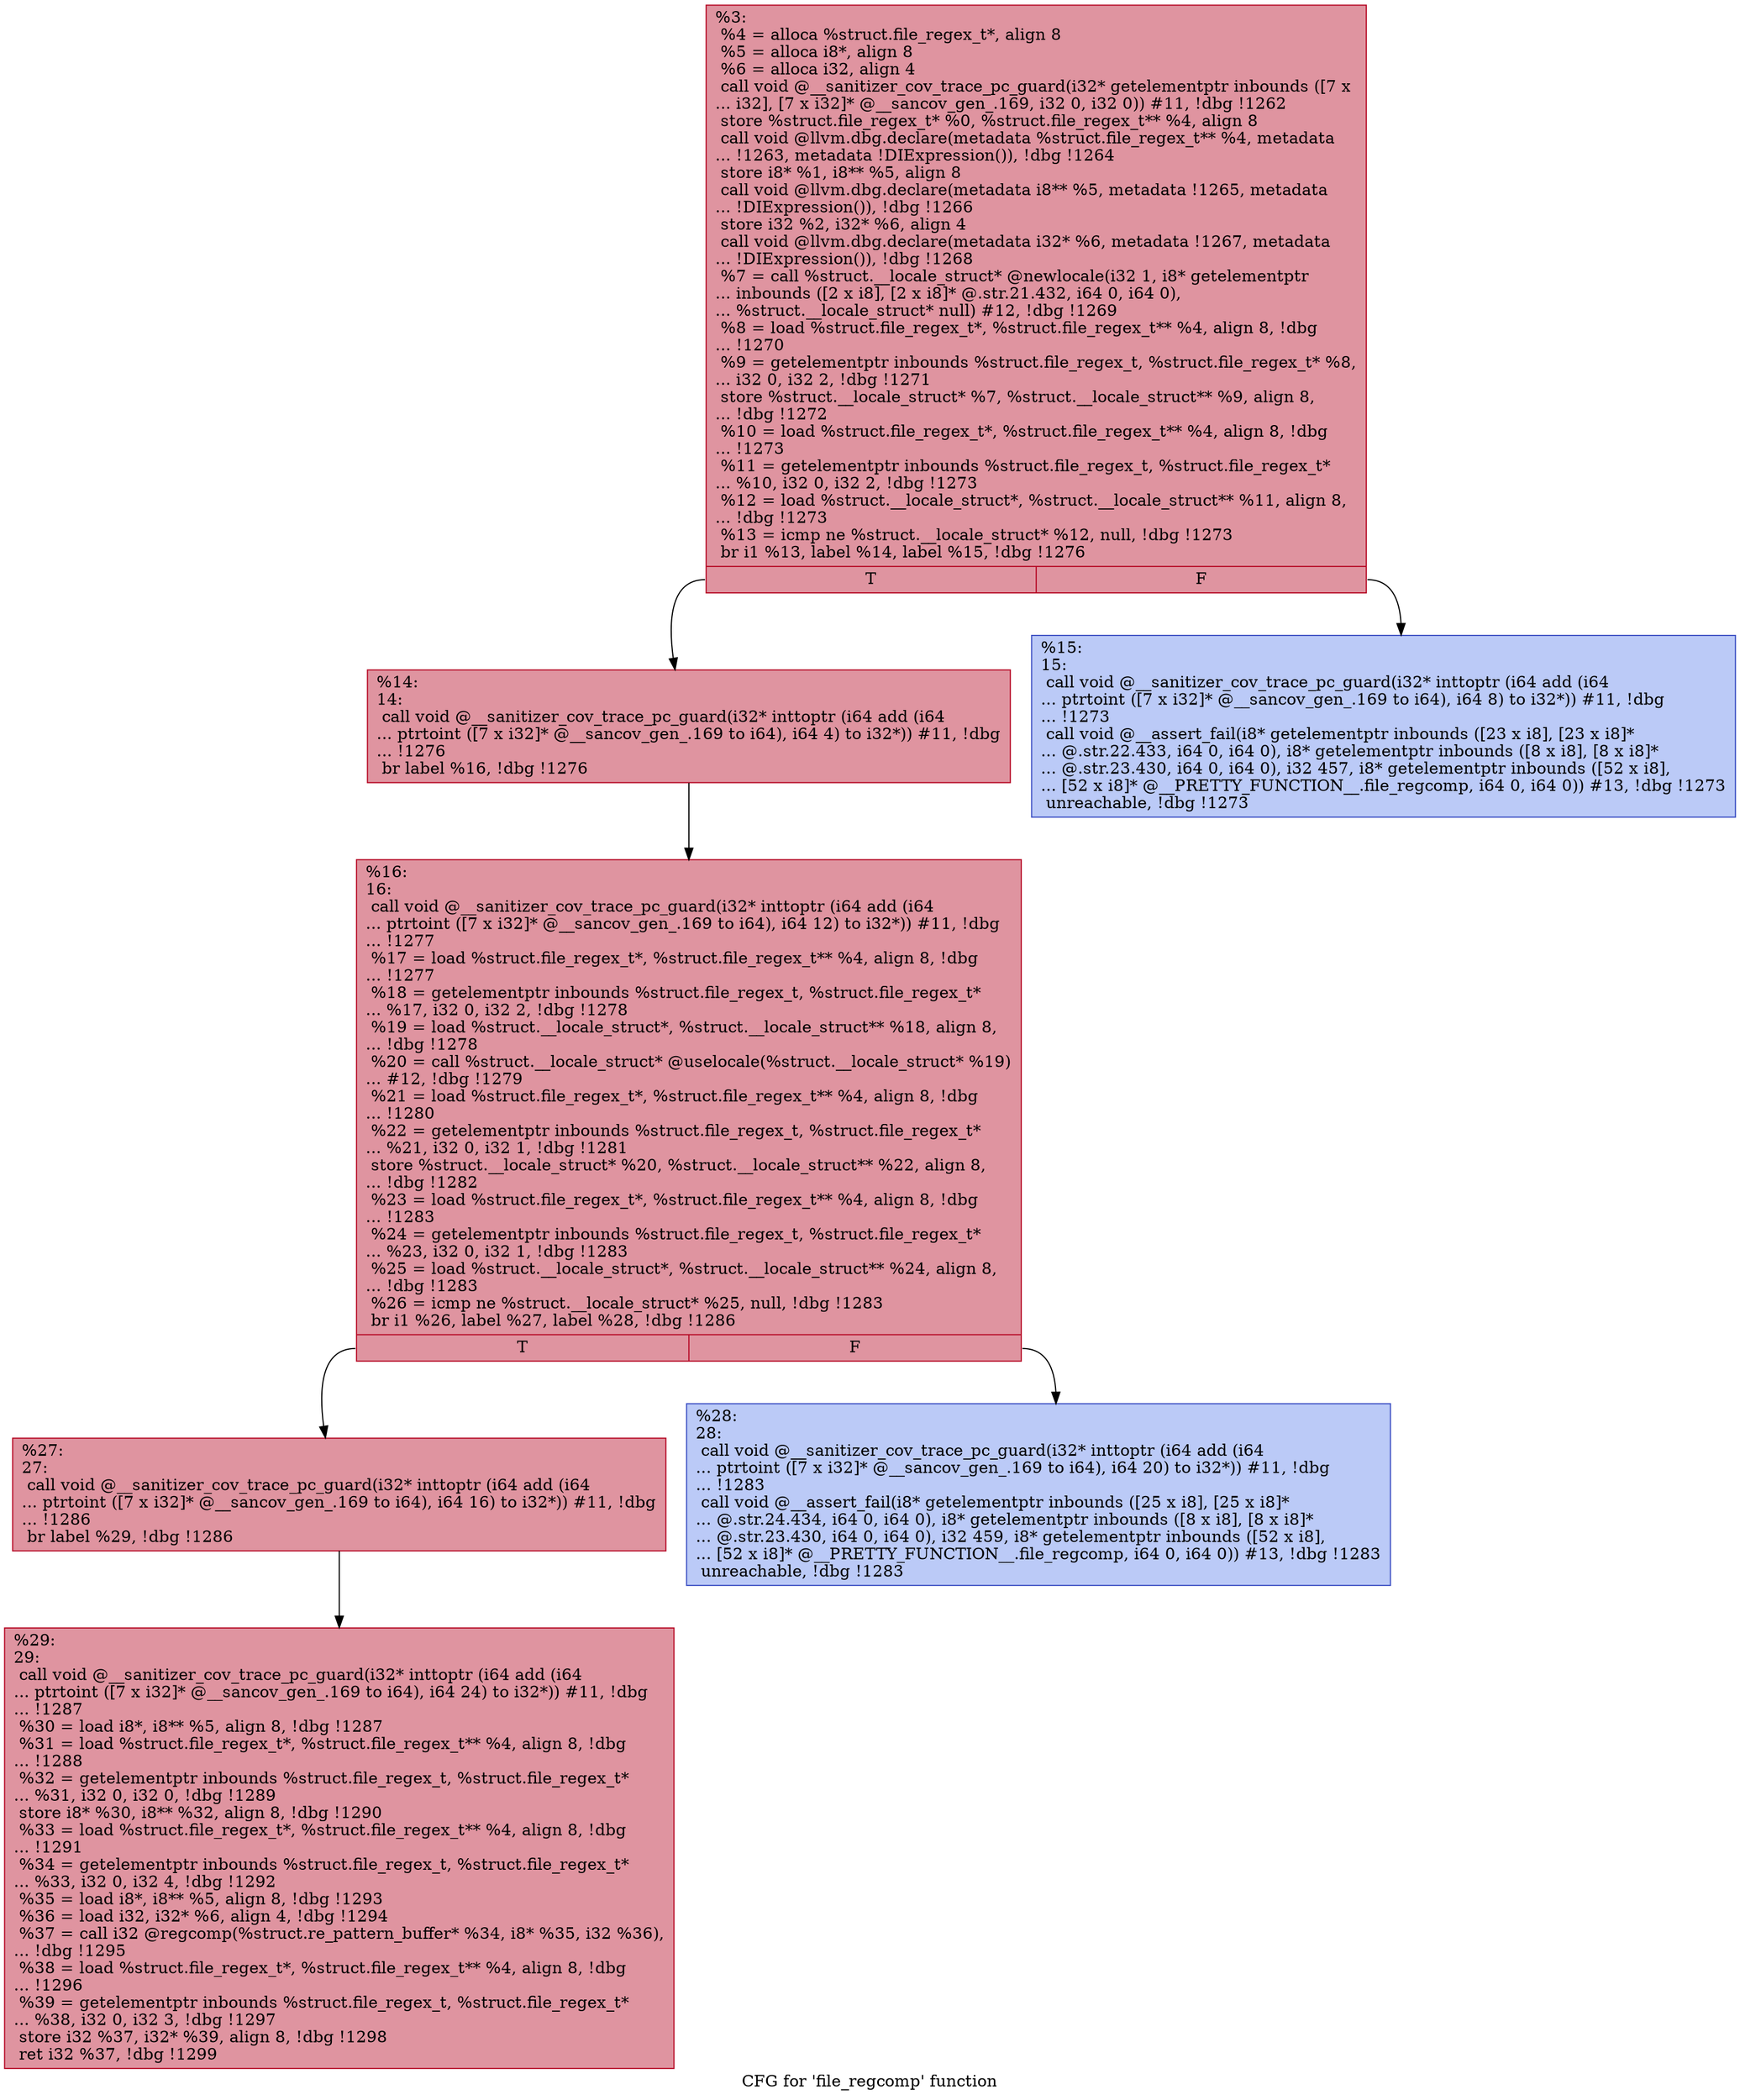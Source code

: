 digraph "CFG for 'file_regcomp' function" {
	label="CFG for 'file_regcomp' function";

	Node0x559c5cba1fd0 [shape=record,color="#b70d28ff", style=filled, fillcolor="#b70d2870",label="{%3:\l  %4 = alloca %struct.file_regex_t*, align 8\l  %5 = alloca i8*, align 8\l  %6 = alloca i32, align 4\l  call void @__sanitizer_cov_trace_pc_guard(i32* getelementptr inbounds ([7 x\l... i32], [7 x i32]* @__sancov_gen_.169, i32 0, i32 0)) #11, !dbg !1262\l  store %struct.file_regex_t* %0, %struct.file_regex_t** %4, align 8\l  call void @llvm.dbg.declare(metadata %struct.file_regex_t** %4, metadata\l... !1263, metadata !DIExpression()), !dbg !1264\l  store i8* %1, i8** %5, align 8\l  call void @llvm.dbg.declare(metadata i8** %5, metadata !1265, metadata\l... !DIExpression()), !dbg !1266\l  store i32 %2, i32* %6, align 4\l  call void @llvm.dbg.declare(metadata i32* %6, metadata !1267, metadata\l... !DIExpression()), !dbg !1268\l  %7 = call %struct.__locale_struct* @newlocale(i32 1, i8* getelementptr\l... inbounds ([2 x i8], [2 x i8]* @.str.21.432, i64 0, i64 0),\l... %struct.__locale_struct* null) #12, !dbg !1269\l  %8 = load %struct.file_regex_t*, %struct.file_regex_t** %4, align 8, !dbg\l... !1270\l  %9 = getelementptr inbounds %struct.file_regex_t, %struct.file_regex_t* %8,\l... i32 0, i32 2, !dbg !1271\l  store %struct.__locale_struct* %7, %struct.__locale_struct** %9, align 8,\l... !dbg !1272\l  %10 = load %struct.file_regex_t*, %struct.file_regex_t** %4, align 8, !dbg\l... !1273\l  %11 = getelementptr inbounds %struct.file_regex_t, %struct.file_regex_t*\l... %10, i32 0, i32 2, !dbg !1273\l  %12 = load %struct.__locale_struct*, %struct.__locale_struct** %11, align 8,\l... !dbg !1273\l  %13 = icmp ne %struct.__locale_struct* %12, null, !dbg !1273\l  br i1 %13, label %14, label %15, !dbg !1276\l|{<s0>T|<s1>F}}"];
	Node0x559c5cba1fd0:s0 -> Node0x559c5cba20e0;
	Node0x559c5cba1fd0:s1 -> Node0x559c5cba2130;
	Node0x559c5cba20e0 [shape=record,color="#b70d28ff", style=filled, fillcolor="#b70d2870",label="{%14:\l14:                                               \l  call void @__sanitizer_cov_trace_pc_guard(i32* inttoptr (i64 add (i64\l... ptrtoint ([7 x i32]* @__sancov_gen_.169 to i64), i64 4) to i32*)) #11, !dbg\l... !1276\l  br label %16, !dbg !1276\l}"];
	Node0x559c5cba20e0 -> Node0x559c5cba2180;
	Node0x559c5cba2130 [shape=record,color="#3d50c3ff", style=filled, fillcolor="#6687ed70",label="{%15:\l15:                                               \l  call void @__sanitizer_cov_trace_pc_guard(i32* inttoptr (i64 add (i64\l... ptrtoint ([7 x i32]* @__sancov_gen_.169 to i64), i64 8) to i32*)) #11, !dbg\l... !1273\l  call void @__assert_fail(i8* getelementptr inbounds ([23 x i8], [23 x i8]*\l... @.str.22.433, i64 0, i64 0), i8* getelementptr inbounds ([8 x i8], [8 x i8]*\l... @.str.23.430, i64 0, i64 0), i32 457, i8* getelementptr inbounds ([52 x i8],\l... [52 x i8]* @__PRETTY_FUNCTION__.file_regcomp, i64 0, i64 0)) #13, !dbg !1273\l  unreachable, !dbg !1273\l}"];
	Node0x559c5cba2180 [shape=record,color="#b70d28ff", style=filled, fillcolor="#b70d2870",label="{%16:\l16:                                               \l  call void @__sanitizer_cov_trace_pc_guard(i32* inttoptr (i64 add (i64\l... ptrtoint ([7 x i32]* @__sancov_gen_.169 to i64), i64 12) to i32*)) #11, !dbg\l... !1277\l  %17 = load %struct.file_regex_t*, %struct.file_regex_t** %4, align 8, !dbg\l... !1277\l  %18 = getelementptr inbounds %struct.file_regex_t, %struct.file_regex_t*\l... %17, i32 0, i32 2, !dbg !1278\l  %19 = load %struct.__locale_struct*, %struct.__locale_struct** %18, align 8,\l... !dbg !1278\l  %20 = call %struct.__locale_struct* @uselocale(%struct.__locale_struct* %19)\l... #12, !dbg !1279\l  %21 = load %struct.file_regex_t*, %struct.file_regex_t** %4, align 8, !dbg\l... !1280\l  %22 = getelementptr inbounds %struct.file_regex_t, %struct.file_regex_t*\l... %21, i32 0, i32 1, !dbg !1281\l  store %struct.__locale_struct* %20, %struct.__locale_struct** %22, align 8,\l... !dbg !1282\l  %23 = load %struct.file_regex_t*, %struct.file_regex_t** %4, align 8, !dbg\l... !1283\l  %24 = getelementptr inbounds %struct.file_regex_t, %struct.file_regex_t*\l... %23, i32 0, i32 1, !dbg !1283\l  %25 = load %struct.__locale_struct*, %struct.__locale_struct** %24, align 8,\l... !dbg !1283\l  %26 = icmp ne %struct.__locale_struct* %25, null, !dbg !1283\l  br i1 %26, label %27, label %28, !dbg !1286\l|{<s0>T|<s1>F}}"];
	Node0x559c5cba2180:s0 -> Node0x559c5cba21d0;
	Node0x559c5cba2180:s1 -> Node0x559c5cba2220;
	Node0x559c5cba21d0 [shape=record,color="#b70d28ff", style=filled, fillcolor="#b70d2870",label="{%27:\l27:                                               \l  call void @__sanitizer_cov_trace_pc_guard(i32* inttoptr (i64 add (i64\l... ptrtoint ([7 x i32]* @__sancov_gen_.169 to i64), i64 16) to i32*)) #11, !dbg\l... !1286\l  br label %29, !dbg !1286\l}"];
	Node0x559c5cba21d0 -> Node0x559c5cba2270;
	Node0x559c5cba2220 [shape=record,color="#3d50c3ff", style=filled, fillcolor="#6687ed70",label="{%28:\l28:                                               \l  call void @__sanitizer_cov_trace_pc_guard(i32* inttoptr (i64 add (i64\l... ptrtoint ([7 x i32]* @__sancov_gen_.169 to i64), i64 20) to i32*)) #11, !dbg\l... !1283\l  call void @__assert_fail(i8* getelementptr inbounds ([25 x i8], [25 x i8]*\l... @.str.24.434, i64 0, i64 0), i8* getelementptr inbounds ([8 x i8], [8 x i8]*\l... @.str.23.430, i64 0, i64 0), i32 459, i8* getelementptr inbounds ([52 x i8],\l... [52 x i8]* @__PRETTY_FUNCTION__.file_regcomp, i64 0, i64 0)) #13, !dbg !1283\l  unreachable, !dbg !1283\l}"];
	Node0x559c5cba2270 [shape=record,color="#b70d28ff", style=filled, fillcolor="#b70d2870",label="{%29:\l29:                                               \l  call void @__sanitizer_cov_trace_pc_guard(i32* inttoptr (i64 add (i64\l... ptrtoint ([7 x i32]* @__sancov_gen_.169 to i64), i64 24) to i32*)) #11, !dbg\l... !1287\l  %30 = load i8*, i8** %5, align 8, !dbg !1287\l  %31 = load %struct.file_regex_t*, %struct.file_regex_t** %4, align 8, !dbg\l... !1288\l  %32 = getelementptr inbounds %struct.file_regex_t, %struct.file_regex_t*\l... %31, i32 0, i32 0, !dbg !1289\l  store i8* %30, i8** %32, align 8, !dbg !1290\l  %33 = load %struct.file_regex_t*, %struct.file_regex_t** %4, align 8, !dbg\l... !1291\l  %34 = getelementptr inbounds %struct.file_regex_t, %struct.file_regex_t*\l... %33, i32 0, i32 4, !dbg !1292\l  %35 = load i8*, i8** %5, align 8, !dbg !1293\l  %36 = load i32, i32* %6, align 4, !dbg !1294\l  %37 = call i32 @regcomp(%struct.re_pattern_buffer* %34, i8* %35, i32 %36),\l... !dbg !1295\l  %38 = load %struct.file_regex_t*, %struct.file_regex_t** %4, align 8, !dbg\l... !1296\l  %39 = getelementptr inbounds %struct.file_regex_t, %struct.file_regex_t*\l... %38, i32 0, i32 3, !dbg !1297\l  store i32 %37, i32* %39, align 8, !dbg !1298\l  ret i32 %37, !dbg !1299\l}"];
}
